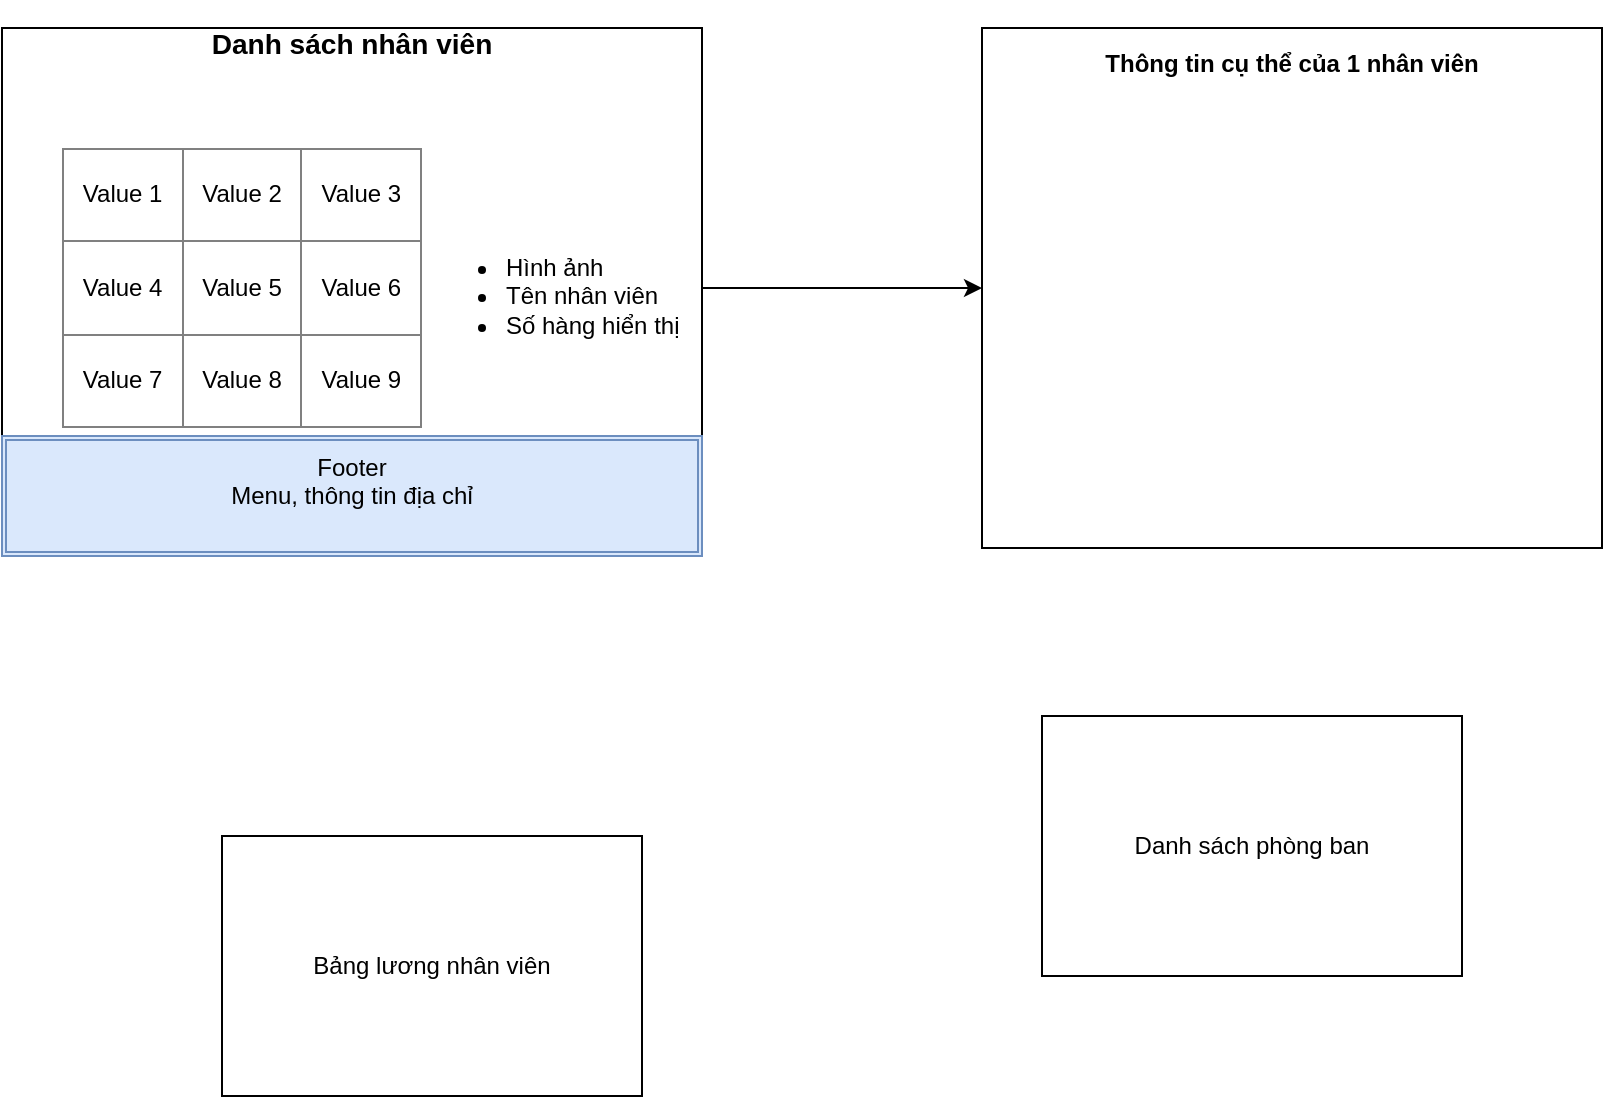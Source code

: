 <mxfile version="16.5.6" type="github">
  <diagram id="pb4SdE6-r2ZsqCLpavfr" name="Page-1">
    <mxGraphModel dx="1038" dy="547" grid="1" gridSize="10" guides="1" tooltips="1" connect="1" arrows="1" fold="1" page="1" pageScale="1" pageWidth="827" pageHeight="1169" math="0" shadow="0">
      <root>
        <mxCell id="0" />
        <mxCell id="1" parent="0" />
        <mxCell id="zKxOlCtOejwHsQ1bgcev-1" value="&lt;h3&gt;Danh sách nhân viên&lt;/h3&gt;" style="whiteSpace=wrap;html=1;align=center;spacingTop=-21;horizontal=1;verticalAlign=top;labelPosition=center;verticalLabelPosition=middle;" parent="1" vertex="1">
          <mxGeometry x="10" y="16" width="350" height="260" as="geometry" />
        </mxCell>
        <mxCell id="KNncjrBmfiQTa96TtwuM-5" value="" style="edgeStyle=orthogonalEdgeStyle;rounded=0;orthogonalLoop=1;jettySize=auto;html=1;" edge="1" parent="1" source="zKxOlCtOejwHsQ1bgcev-1" target="KNncjrBmfiQTa96TtwuM-4">
          <mxGeometry relative="1" as="geometry" />
        </mxCell>
        <mxCell id="KNncjrBmfiQTa96TtwuM-1" value="Danh sách phòng ban" style="whiteSpace=wrap;html=1;" vertex="1" parent="1">
          <mxGeometry x="530" y="360" width="210" height="130" as="geometry" />
        </mxCell>
        <mxCell id="KNncjrBmfiQTa96TtwuM-2" value="Bảng lương nhân viên" style="whiteSpace=wrap;html=1;" vertex="1" parent="1">
          <mxGeometry x="120" y="420" width="210" height="130" as="geometry" />
        </mxCell>
        <mxCell id="KNncjrBmfiQTa96TtwuM-4" value="&lt;h4&gt;Thông tin cụ thể của 1 nhân viên&lt;/h4&gt;" style="whiteSpace=wrap;html=1;verticalAlign=top;spacingTop=-12;" vertex="1" parent="1">
          <mxGeometry x="500" y="16" width="310" height="260" as="geometry" />
        </mxCell>
        <mxCell id="KNncjrBmfiQTa96TtwuM-6" value="&lt;ul&gt;&lt;li&gt;Hình ảnh&lt;/li&gt;&lt;li&gt;Tên nhân viên&lt;/li&gt;&lt;li&gt;Số hàng hiển thị&lt;/li&gt;&lt;/ul&gt;" style="text;strokeColor=none;fillColor=none;html=1;whiteSpace=wrap;verticalAlign=middle;overflow=hidden;" vertex="1" parent="1">
          <mxGeometry x="220" y="110" width="150" height="80" as="geometry" />
        </mxCell>
        <mxCell id="KNncjrBmfiQTa96TtwuM-7" value="Footer&lt;br&gt;Menu, thông tin địa chỉ" style="shape=ext;double=1;rounded=0;whiteSpace=wrap;html=1;verticalAlign=top;labelBackgroundColor=none;fillColor=#dae8fc;strokeColor=#6c8ebf;" vertex="1" parent="1">
          <mxGeometry x="10" y="220" width="350" height="60" as="geometry" />
        </mxCell>
        <mxCell id="KNncjrBmfiQTa96TtwuM-8" value="&lt;table border=&quot;1&quot; width=&quot;100%&quot; height=&quot;100%&quot; style=&quot;width:100%;height:100%;border-collapse:collapse;&quot;&gt;&lt;tr&gt;&lt;td align=&quot;center&quot;&gt;Value 1&lt;/td&gt;&lt;td align=&quot;center&quot;&gt;Value 2&lt;/td&gt;&lt;td align=&quot;center&quot;&gt;Value 3&lt;/td&gt;&lt;/tr&gt;&lt;tr&gt;&lt;td align=&quot;center&quot;&gt;Value 4&lt;/td&gt;&lt;td align=&quot;center&quot;&gt;Value 5&lt;/td&gt;&lt;td align=&quot;center&quot;&gt;Value 6&lt;/td&gt;&lt;/tr&gt;&lt;tr&gt;&lt;td align=&quot;center&quot;&gt;Value 7&lt;/td&gt;&lt;td align=&quot;center&quot;&gt;Value 8&lt;/td&gt;&lt;td align=&quot;center&quot;&gt;Value 9&lt;/td&gt;&lt;/tr&gt;&lt;/table&gt;" style="text;html=1;strokeColor=none;fillColor=none;overflow=fill;labelBackgroundColor=none;" vertex="1" parent="1">
          <mxGeometry x="40" y="76" width="180" height="140" as="geometry" />
        </mxCell>
      </root>
    </mxGraphModel>
  </diagram>
</mxfile>
